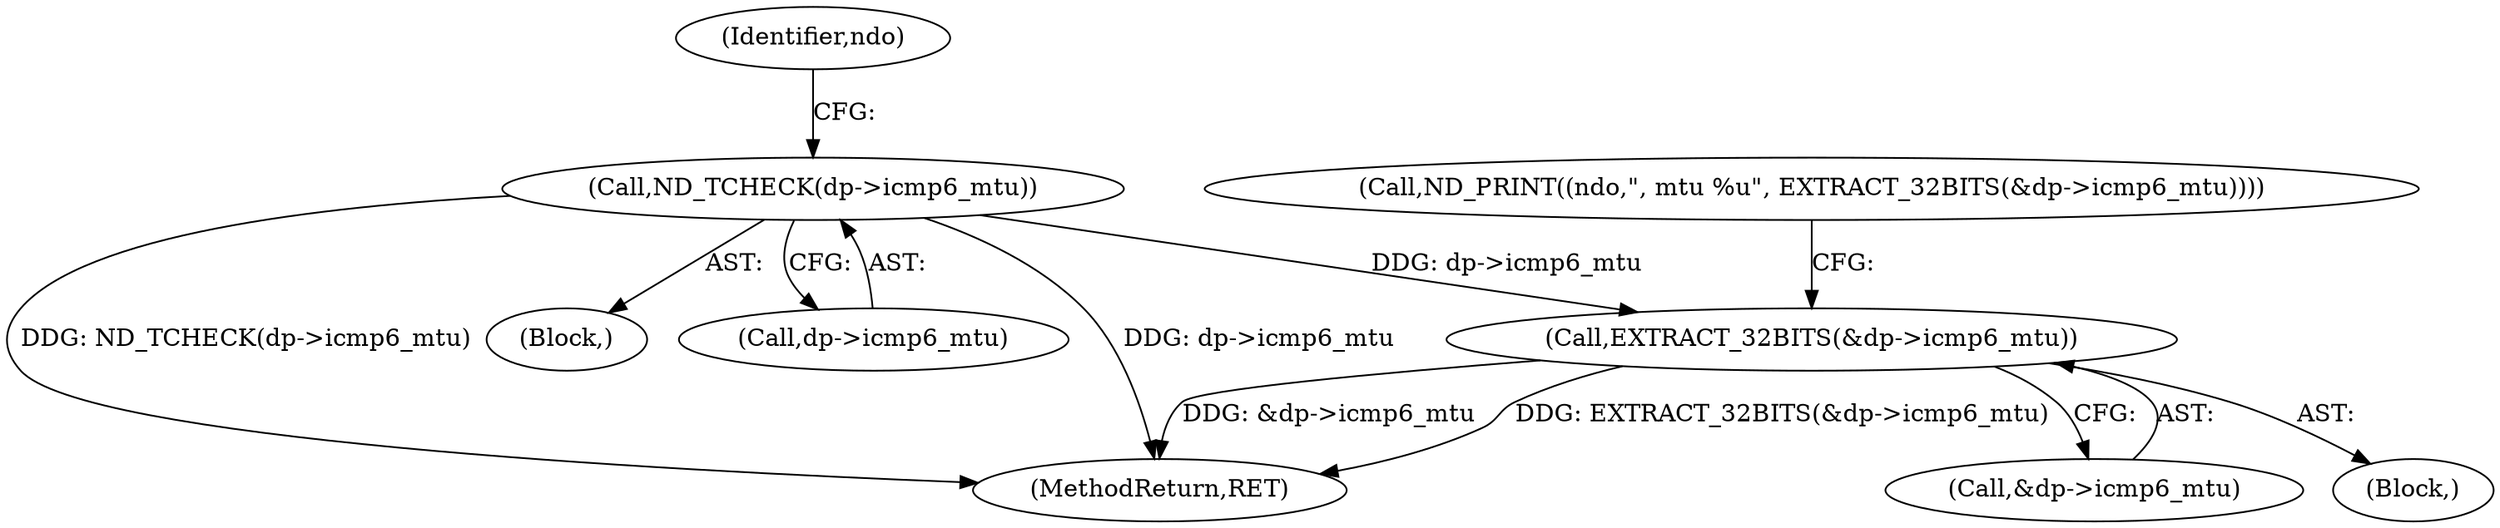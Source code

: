 digraph "0_tcpdump_67c7126062d59729cd421bb38f9594015c9907ba@pointer" {
"1000414" [label="(Call,ND_TCHECK(dp->icmp6_mtu))"];
"1000423" [label="(Call,EXTRACT_32BITS(&dp->icmp6_mtu))"];
"1000423" [label="(Call,EXTRACT_32BITS(&dp->icmp6_mtu))"];
"1000262" [label="(Block,)"];
"1001016" [label="(MethodReturn,RET)"];
"1000414" [label="(Call,ND_TCHECK(dp->icmp6_mtu))"];
"1000421" [label="(Block,)"];
"1000418" [label="(Call,ND_PRINT((ndo,\", mtu %u\", EXTRACT_32BITS(&dp->icmp6_mtu))))"];
"1000420" [label="(Identifier,ndo)"];
"1000424" [label="(Call,&dp->icmp6_mtu)"];
"1000415" [label="(Call,dp->icmp6_mtu)"];
"1000414" -> "1000262"  [label="AST: "];
"1000414" -> "1000415"  [label="CFG: "];
"1000415" -> "1000414"  [label="AST: "];
"1000420" -> "1000414"  [label="CFG: "];
"1000414" -> "1001016"  [label="DDG: ND_TCHECK(dp->icmp6_mtu)"];
"1000414" -> "1001016"  [label="DDG: dp->icmp6_mtu"];
"1000414" -> "1000423"  [label="DDG: dp->icmp6_mtu"];
"1000423" -> "1000421"  [label="AST: "];
"1000423" -> "1000424"  [label="CFG: "];
"1000424" -> "1000423"  [label="AST: "];
"1000418" -> "1000423"  [label="CFG: "];
"1000423" -> "1001016"  [label="DDG: EXTRACT_32BITS(&dp->icmp6_mtu)"];
"1000423" -> "1001016"  [label="DDG: &dp->icmp6_mtu"];
}

